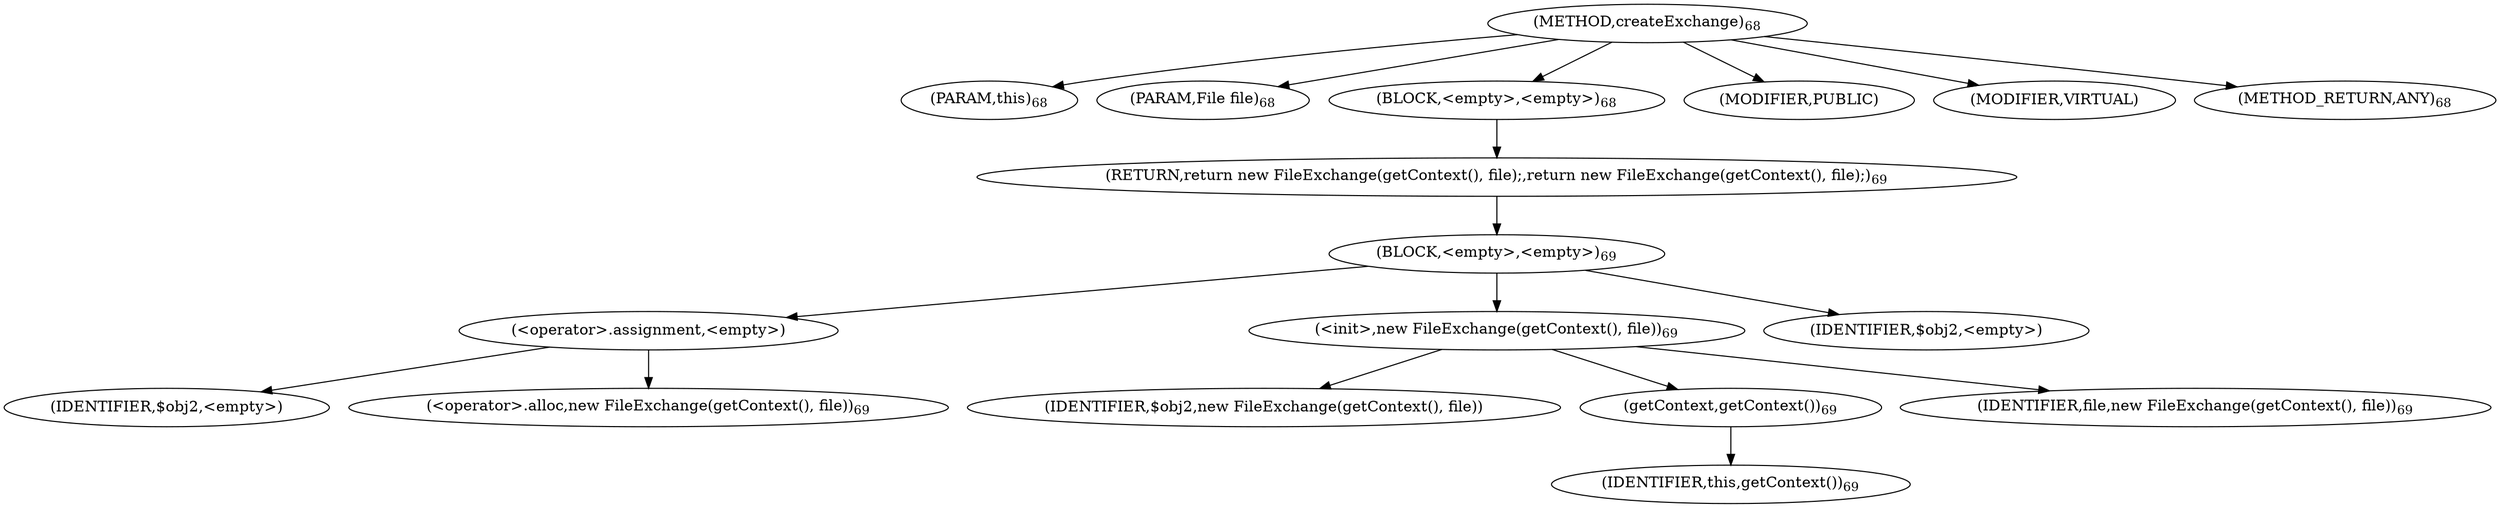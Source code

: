digraph "createExchange" {  
"84" [label = <(METHOD,createExchange)<SUB>68</SUB>> ]
"16" [label = <(PARAM,this)<SUB>68</SUB>> ]
"85" [label = <(PARAM,File file)<SUB>68</SUB>> ]
"86" [label = <(BLOCK,&lt;empty&gt;,&lt;empty&gt;)<SUB>68</SUB>> ]
"87" [label = <(RETURN,return new FileExchange(getContext(), file);,return new FileExchange(getContext(), file);)<SUB>69</SUB>> ]
"88" [label = <(BLOCK,&lt;empty&gt;,&lt;empty&gt;)<SUB>69</SUB>> ]
"89" [label = <(&lt;operator&gt;.assignment,&lt;empty&gt;)> ]
"90" [label = <(IDENTIFIER,$obj2,&lt;empty&gt;)> ]
"91" [label = <(&lt;operator&gt;.alloc,new FileExchange(getContext(), file))<SUB>69</SUB>> ]
"92" [label = <(&lt;init&gt;,new FileExchange(getContext(), file))<SUB>69</SUB>> ]
"93" [label = <(IDENTIFIER,$obj2,new FileExchange(getContext(), file))> ]
"94" [label = <(getContext,getContext())<SUB>69</SUB>> ]
"15" [label = <(IDENTIFIER,this,getContext())<SUB>69</SUB>> ]
"95" [label = <(IDENTIFIER,file,new FileExchange(getContext(), file))<SUB>69</SUB>> ]
"96" [label = <(IDENTIFIER,$obj2,&lt;empty&gt;)> ]
"97" [label = <(MODIFIER,PUBLIC)> ]
"98" [label = <(MODIFIER,VIRTUAL)> ]
"99" [label = <(METHOD_RETURN,ANY)<SUB>68</SUB>> ]
  "84" -> "16" 
  "84" -> "85" 
  "84" -> "86" 
  "84" -> "97" 
  "84" -> "98" 
  "84" -> "99" 
  "86" -> "87" 
  "87" -> "88" 
  "88" -> "89" 
  "88" -> "92" 
  "88" -> "96" 
  "89" -> "90" 
  "89" -> "91" 
  "92" -> "93" 
  "92" -> "94" 
  "92" -> "95" 
  "94" -> "15" 
}
